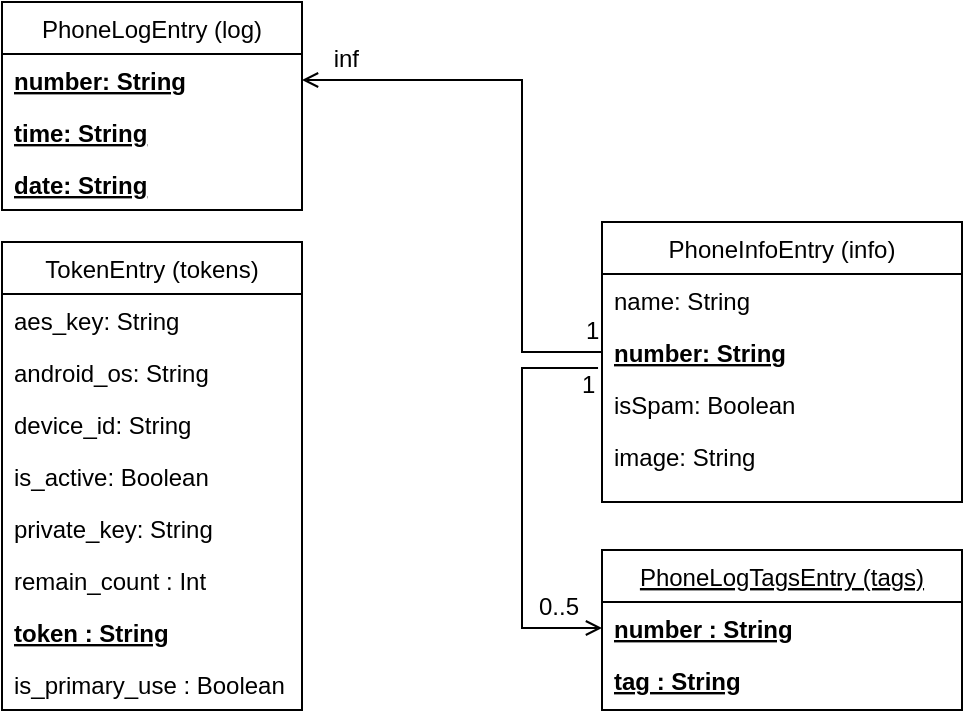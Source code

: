 <mxfile version="12.8.1" type="device"><diagram id="C5RBs43oDa-KdzZeNtuy" name="Page-1"><mxGraphModel dx="1422" dy="745" grid="1" gridSize="10" guides="1" tooltips="1" connect="1" arrows="1" fold="1" page="1" pageScale="1" pageWidth="827" pageHeight="1169" math="0" shadow="0"><root><mxCell id="WIyWlLk6GJQsqaUBKTNV-0"/><mxCell id="WIyWlLk6GJQsqaUBKTNV-1" parent="WIyWlLk6GJQsqaUBKTNV-0"/><mxCell id="zkfFHV4jXpPFQw0GAbJ--0" value="PhoneInfoEntry (info)" style="swimlane;fontStyle=0;align=center;verticalAlign=top;childLayout=stackLayout;horizontal=1;startSize=26;horizontalStack=0;resizeParent=1;resizeLast=0;collapsible=1;marginBottom=0;rounded=0;shadow=0;strokeWidth=1;" parent="WIyWlLk6GJQsqaUBKTNV-1" vertex="1"><mxGeometry x="500" y="176" width="180" height="140" as="geometry"><mxRectangle x="230" y="140" width="160" height="26" as="alternateBounds"/></mxGeometry></mxCell><mxCell id="zkfFHV4jXpPFQw0GAbJ--1" value="name: String" style="text;align=left;verticalAlign=top;spacingLeft=4;spacingRight=4;overflow=hidden;rotatable=0;points=[[0,0.5],[1,0.5]];portConstraint=eastwest;" parent="zkfFHV4jXpPFQw0GAbJ--0" vertex="1"><mxGeometry y="26" width="180" height="26" as="geometry"/></mxCell><mxCell id="zkfFHV4jXpPFQw0GAbJ--2" value="number: String" style="text;align=left;verticalAlign=top;spacingLeft=4;spacingRight=4;overflow=hidden;rotatable=0;points=[[0,0.5],[1,0.5]];portConstraint=eastwest;rounded=0;shadow=0;html=0;fontStyle=5" parent="zkfFHV4jXpPFQw0GAbJ--0" vertex="1"><mxGeometry y="52" width="180" height="26" as="geometry"/></mxCell><mxCell id="zkfFHV4jXpPFQw0GAbJ--3" value="isSpam: Boolean" style="text;align=left;verticalAlign=top;spacingLeft=4;spacingRight=4;overflow=hidden;rotatable=0;points=[[0,0.5],[1,0.5]];portConstraint=eastwest;rounded=0;shadow=0;html=0;" parent="zkfFHV4jXpPFQw0GAbJ--0" vertex="1"><mxGeometry y="78" width="180" height="26" as="geometry"/></mxCell><mxCell id="-S4aDPbcxL9yx7kjPiws-3" value="image: String" style="text;align=left;verticalAlign=top;spacingLeft=4;spacingRight=4;overflow=hidden;rotatable=0;points=[[0,0.5],[1,0.5]];portConstraint=eastwest;rounded=0;shadow=0;html=0;" vertex="1" parent="zkfFHV4jXpPFQw0GAbJ--0"><mxGeometry y="104" width="180" height="26" as="geometry"/></mxCell><mxCell id="zkfFHV4jXpPFQw0GAbJ--17" value="PhoneLogEntry (log)" style="swimlane;fontStyle=0;align=center;verticalAlign=top;childLayout=stackLayout;horizontal=1;startSize=26;horizontalStack=0;resizeParent=1;resizeLast=0;collapsible=1;marginBottom=0;rounded=0;shadow=0;strokeWidth=1;" parent="WIyWlLk6GJQsqaUBKTNV-1" vertex="1"><mxGeometry x="200" y="66" width="150" height="104" as="geometry"><mxRectangle x="550" y="140" width="160" height="26" as="alternateBounds"/></mxGeometry></mxCell><mxCell id="zkfFHV4jXpPFQw0GAbJ--18" value="number: String&#10;" style="text;align=left;verticalAlign=top;spacingLeft=4;spacingRight=4;overflow=hidden;rotatable=0;points=[[0,0.5],[1,0.5]];portConstraint=eastwest;fontStyle=5" parent="zkfFHV4jXpPFQw0GAbJ--17" vertex="1"><mxGeometry y="26" width="150" height="26" as="geometry"/></mxCell><mxCell id="zkfFHV4jXpPFQw0GAbJ--19" value="time: String" style="text;align=left;verticalAlign=top;spacingLeft=4;spacingRight=4;overflow=hidden;rotatable=0;points=[[0,0.5],[1,0.5]];portConstraint=eastwest;rounded=0;shadow=0;html=0;fontStyle=5" parent="zkfFHV4jXpPFQw0GAbJ--17" vertex="1"><mxGeometry y="52" width="150" height="26" as="geometry"/></mxCell><mxCell id="zkfFHV4jXpPFQw0GAbJ--20" value="date: String" style="text;align=left;verticalAlign=top;spacingLeft=4;spacingRight=4;overflow=hidden;rotatable=0;points=[[0,0.5],[1,0.5]];portConstraint=eastwest;rounded=0;shadow=0;html=0;fontStyle=5" parent="zkfFHV4jXpPFQw0GAbJ--17" vertex="1"><mxGeometry y="78" width="150" height="26" as="geometry"/></mxCell><mxCell id="zkfFHV4jXpPFQw0GAbJ--26" value="" style="endArrow=open;shadow=0;strokeWidth=1;strokeColor=#000000;rounded=0;endFill=1;edgeStyle=elbowEdgeStyle;exitX=0;exitY=0.5;exitDx=0;exitDy=0;entryX=1;entryY=0.5;entryDx=0;entryDy=0;" parent="WIyWlLk6GJQsqaUBKTNV-1" source="zkfFHV4jXpPFQw0GAbJ--2" target="zkfFHV4jXpPFQw0GAbJ--18" edge="1"><mxGeometry x="0.5" y="41" relative="1" as="geometry"><mxPoint x="120" y="115" as="sourcePoint"/><mxPoint x="200" y="140" as="targetPoint"/><mxPoint x="-40" y="32" as="offset"/><Array as="points"><mxPoint x="460" y="170"/><mxPoint x="470" y="109"/><mxPoint x="380" y="90"/><mxPoint x="420" y="80"/><mxPoint x="250" y="40"/><mxPoint x="190" y="89"/><mxPoint x="270" y="180"/><mxPoint x="210" y="20"/><mxPoint x="150" y="40"/><mxPoint x="340" y="30"/><mxPoint x="120" y="50"/></Array></mxGeometry></mxCell><mxCell id="zkfFHV4jXpPFQw0GAbJ--27" value="1" style="resizable=0;align=left;verticalAlign=bottom;labelBackgroundColor=none;fontSize=12;" parent="zkfFHV4jXpPFQw0GAbJ--26" connectable="0" vertex="1"><mxGeometry x="-1" relative="1" as="geometry"><mxPoint x="-10" y="-2" as="offset"/></mxGeometry></mxCell><mxCell id="zkfFHV4jXpPFQw0GAbJ--28" value="inf" style="resizable=0;align=right;verticalAlign=bottom;labelBackgroundColor=none;fontSize=12;" parent="zkfFHV4jXpPFQw0GAbJ--26" connectable="0" vertex="1"><mxGeometry x="1" relative="1" as="geometry"><mxPoint x="30" y="-2" as="offset"/></mxGeometry></mxCell><mxCell id="-S4aDPbcxL9yx7kjPiws-4" value="PhoneLogTagsEntry (tags)" style="swimlane;fontStyle=4;align=center;verticalAlign=top;childLayout=stackLayout;horizontal=1;startSize=26;horizontalStack=0;resizeParent=1;resizeLast=0;collapsible=1;marginBottom=0;rounded=0;shadow=0;strokeWidth=1;" vertex="1" parent="WIyWlLk6GJQsqaUBKTNV-1"><mxGeometry x="500" y="340" width="180" height="80" as="geometry"><mxRectangle x="230" y="140" width="160" height="26" as="alternateBounds"/></mxGeometry></mxCell><mxCell id="-S4aDPbcxL9yx7kjPiws-5" value="number : String" style="text;align=left;verticalAlign=top;spacingLeft=4;spacingRight=4;overflow=hidden;rotatable=0;points=[[0,0.5],[1,0.5]];portConstraint=eastwest;fontStyle=5" vertex="1" parent="-S4aDPbcxL9yx7kjPiws-4"><mxGeometry y="26" width="180" height="26" as="geometry"/></mxCell><mxCell id="-S4aDPbcxL9yx7kjPiws-6" value="tag : String&#10;" style="text;align=left;verticalAlign=top;spacingLeft=4;spacingRight=4;overflow=hidden;rotatable=0;points=[[0,0.5],[1,0.5]];portConstraint=eastwest;rounded=0;shadow=0;html=0;fontStyle=5" vertex="1" parent="-S4aDPbcxL9yx7kjPiws-4"><mxGeometry y="52" width="180" height="26" as="geometry"/></mxCell><mxCell id="-S4aDPbcxL9yx7kjPiws-9" value="" style="endArrow=open;shadow=0;strokeWidth=1;strokeColor=#000000;rounded=0;endFill=1;edgeStyle=elbowEdgeStyle;exitX=-0.011;exitY=-0.192;exitDx=0;exitDy=0;entryX=0;entryY=0.5;entryDx=0;entryDy=0;exitPerimeter=0;" edge="1" parent="WIyWlLk6GJQsqaUBKTNV-1" source="zkfFHV4jXpPFQw0GAbJ--3" target="-S4aDPbcxL9yx7kjPiws-5"><mxGeometry x="0.5" y="41" relative="1" as="geometry"><mxPoint x="490" y="230" as="sourcePoint"/><mxPoint x="330" y="230" as="targetPoint"/><mxPoint x="-40" y="32" as="offset"/><Array as="points"><mxPoint x="460" y="150"/><mxPoint x="490" y="180"/><mxPoint x="450" y="234"/><mxPoint x="360" y="215"/><mxPoint x="400" y="205"/><mxPoint x="230" y="165"/><mxPoint x="170" y="214"/><mxPoint x="250" y="305"/><mxPoint x="190" y="145"/><mxPoint x="130" y="165"/><mxPoint x="320" y="155"/><mxPoint x="100" y="175"/></Array></mxGeometry></mxCell><mxCell id="-S4aDPbcxL9yx7kjPiws-10" value="1" style="resizable=0;align=left;verticalAlign=bottom;labelBackgroundColor=none;fontSize=12;" connectable="0" vertex="1" parent="-S4aDPbcxL9yx7kjPiws-9"><mxGeometry x="-1" relative="1" as="geometry"><mxPoint x="-10" y="16.99" as="offset"/></mxGeometry></mxCell><mxCell id="-S4aDPbcxL9yx7kjPiws-11" value="0..5" style="resizable=0;align=right;verticalAlign=bottom;labelBackgroundColor=none;fontSize=12;" connectable="0" vertex="1" parent="-S4aDPbcxL9yx7kjPiws-9"><mxGeometry x="1" relative="1" as="geometry"><mxPoint x="-9.99" y="-2" as="offset"/></mxGeometry></mxCell><mxCell id="-S4aDPbcxL9yx7kjPiws-12" value="TokenEntry (tokens)" style="swimlane;fontStyle=0;align=center;verticalAlign=top;childLayout=stackLayout;horizontal=1;startSize=26;horizontalStack=0;resizeParent=1;resizeLast=0;collapsible=1;marginBottom=0;rounded=0;shadow=0;strokeWidth=1;" vertex="1" parent="WIyWlLk6GJQsqaUBKTNV-1"><mxGeometry x="200" y="186" width="150" height="234" as="geometry"><mxRectangle x="550" y="140" width="160" height="26" as="alternateBounds"/></mxGeometry></mxCell><mxCell id="-S4aDPbcxL9yx7kjPiws-13" value="aes_key: String" style="text;align=left;verticalAlign=top;spacingLeft=4;spacingRight=4;overflow=hidden;rotatable=0;points=[[0,0.5],[1,0.5]];portConstraint=eastwest;" vertex="1" parent="-S4aDPbcxL9yx7kjPiws-12"><mxGeometry y="26" width="150" height="26" as="geometry"/></mxCell><mxCell id="-S4aDPbcxL9yx7kjPiws-14" value="android_os: String" style="text;align=left;verticalAlign=top;spacingLeft=4;spacingRight=4;overflow=hidden;rotatable=0;points=[[0,0.5],[1,0.5]];portConstraint=eastwest;rounded=0;shadow=0;html=0;" vertex="1" parent="-S4aDPbcxL9yx7kjPiws-12"><mxGeometry y="52" width="150" height="26" as="geometry"/></mxCell><mxCell id="-S4aDPbcxL9yx7kjPiws-15" value="device_id: String&#10;" style="text;align=left;verticalAlign=top;spacingLeft=4;spacingRight=4;overflow=hidden;rotatable=0;points=[[0,0.5],[1,0.5]];portConstraint=eastwest;rounded=0;shadow=0;html=0;" vertex="1" parent="-S4aDPbcxL9yx7kjPiws-12"><mxGeometry y="78" width="150" height="26" as="geometry"/></mxCell><mxCell id="-S4aDPbcxL9yx7kjPiws-16" value="is_active: Boolean&#10;" style="text;align=left;verticalAlign=top;spacingLeft=4;spacingRight=4;overflow=hidden;rotatable=0;points=[[0,0.5],[1,0.5]];portConstraint=eastwest;rounded=0;shadow=0;html=0;" vertex="1" parent="WIyWlLk6GJQsqaUBKTNV-1"><mxGeometry x="200" y="290" width="150" height="26" as="geometry"/></mxCell><mxCell id="-S4aDPbcxL9yx7kjPiws-17" value="private_key: String" style="text;align=left;verticalAlign=top;spacingLeft=4;spacingRight=4;overflow=hidden;rotatable=0;points=[[0,0.5],[1,0.5]];portConstraint=eastwest;rounded=0;shadow=0;html=0;" vertex="1" parent="WIyWlLk6GJQsqaUBKTNV-1"><mxGeometry x="200" y="316" width="150" height="26" as="geometry"/></mxCell><mxCell id="-S4aDPbcxL9yx7kjPiws-18" value="remain_count : Int" style="text;align=left;verticalAlign=top;spacingLeft=4;spacingRight=4;overflow=hidden;rotatable=0;points=[[0,0.5],[1,0.5]];portConstraint=eastwest;rounded=0;shadow=0;html=0;" vertex="1" parent="WIyWlLk6GJQsqaUBKTNV-1"><mxGeometry x="200" y="342" width="150" height="26" as="geometry"/></mxCell><mxCell id="-S4aDPbcxL9yx7kjPiws-19" value="token : String" style="text;align=left;verticalAlign=top;spacingLeft=4;spacingRight=4;overflow=hidden;rotatable=0;points=[[0,0.5],[1,0.5]];portConstraint=eastwest;rounded=0;shadow=0;html=0;fontStyle=5" vertex="1" parent="WIyWlLk6GJQsqaUBKTNV-1"><mxGeometry x="200" y="368" width="150" height="26" as="geometry"/></mxCell><mxCell id="-S4aDPbcxL9yx7kjPiws-20" value="is_primary_use : Boolean" style="text;align=left;verticalAlign=top;spacingLeft=4;spacingRight=4;overflow=hidden;rotatable=0;points=[[0,0.5],[1,0.5]];portConstraint=eastwest;rounded=0;shadow=0;html=0;" vertex="1" parent="WIyWlLk6GJQsqaUBKTNV-1"><mxGeometry x="200" y="394" width="150" height="26" as="geometry"/></mxCell></root></mxGraphModel></diagram></mxfile>